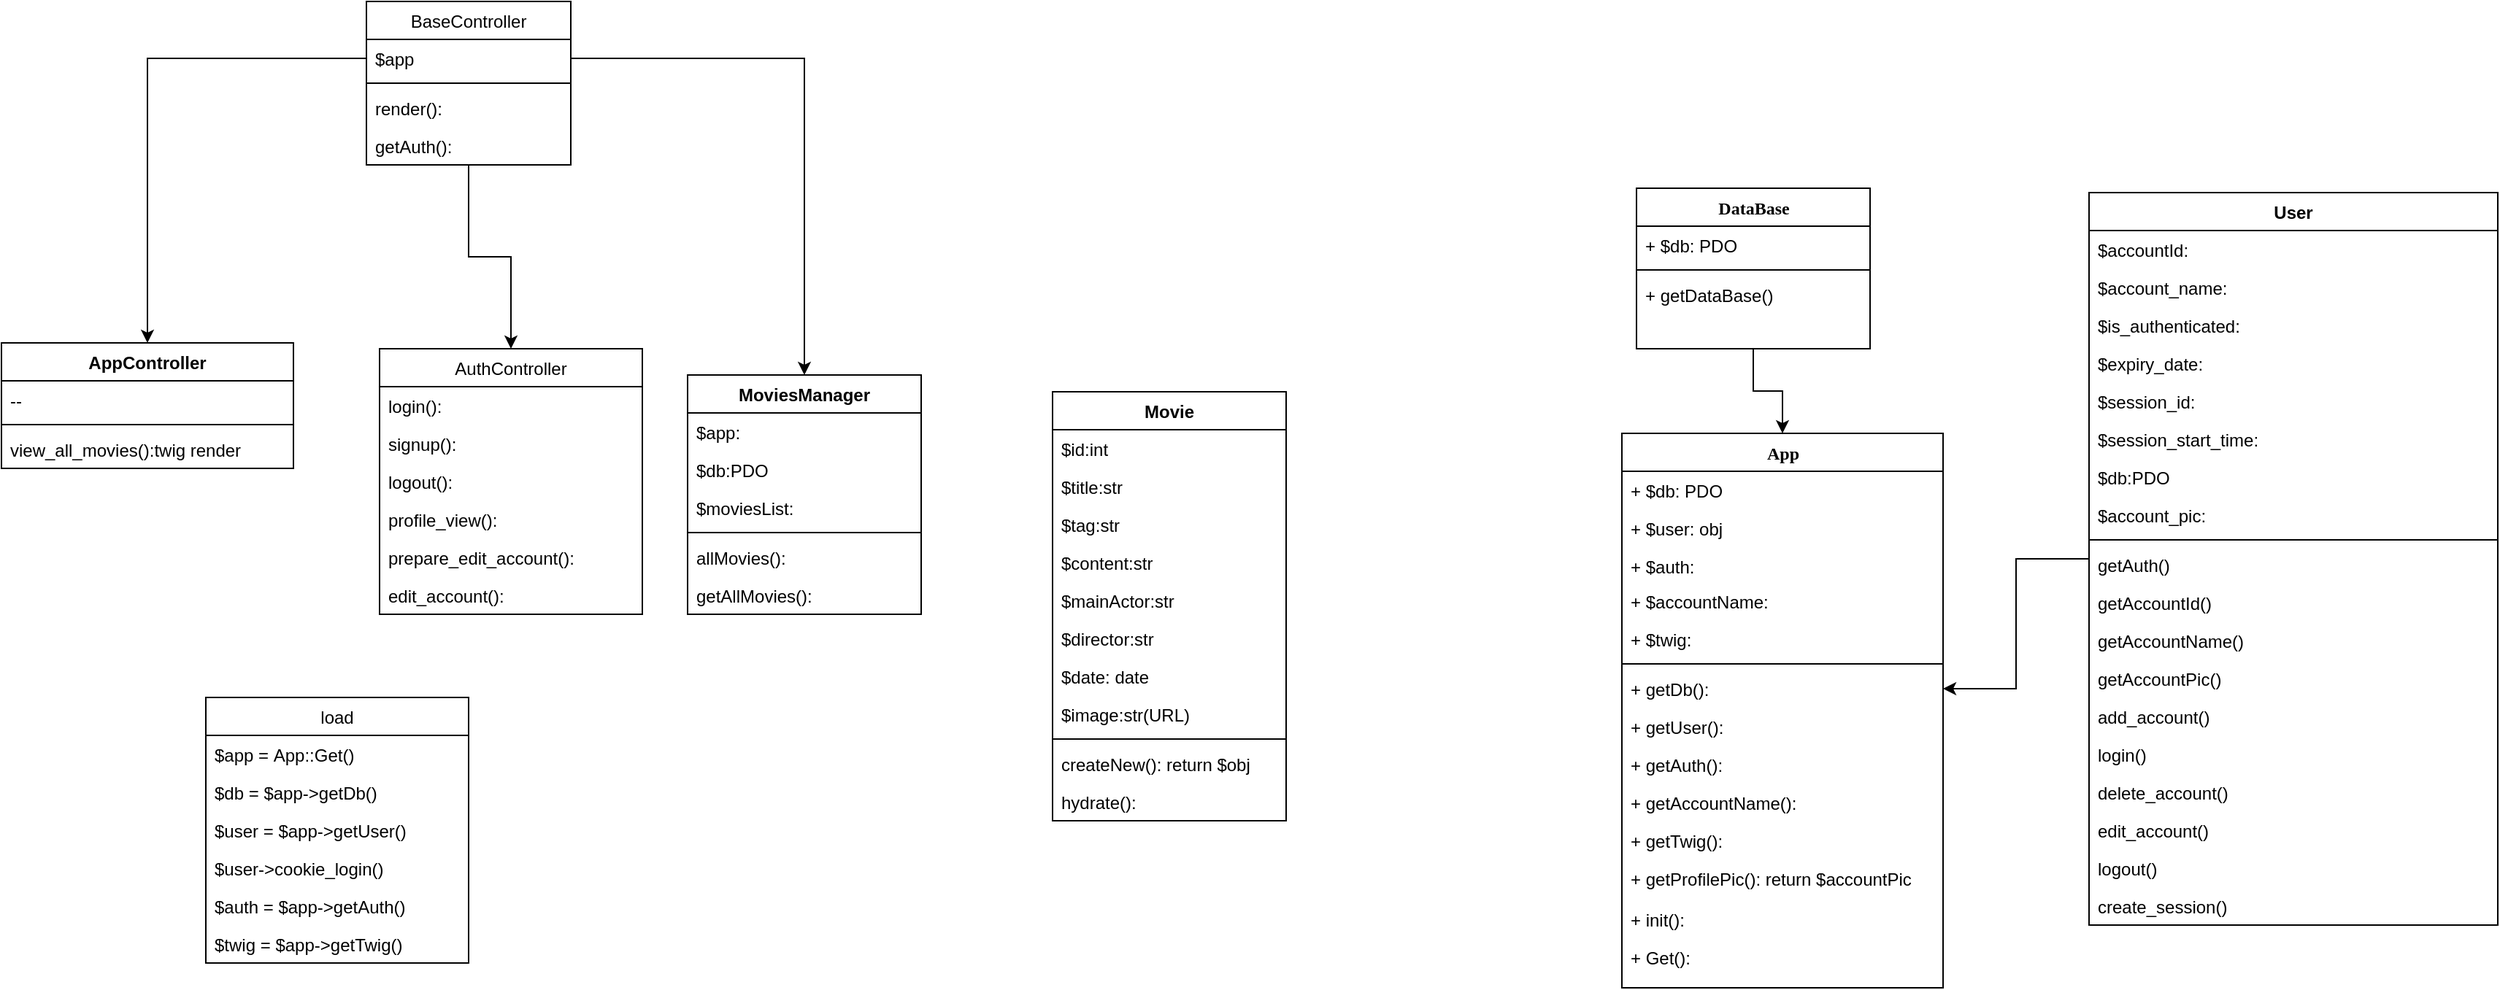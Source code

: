 <mxfile version="12.2.6" type="device" pages="1"><diagram name="Page-1" id="9f46799a-70d6-7492-0946-bef42562c5a5"><mxGraphModel dx="1005" dy="533" grid="1" gridSize="10" guides="1" tooltips="1" connect="1" arrows="1" fold="1" page="1" pageScale="1" pageWidth="1169" pageHeight="827" background="#ffffff" math="0" shadow="0"><root><mxCell id="0"/><mxCell id="1" parent="0"/><mxCell id="qFZwAq0Wggv7g67LgT4I-54" value="" style="edgeStyle=orthogonalEdgeStyle;rounded=0;orthogonalLoop=1;jettySize=auto;html=1;entryX=0.5;entryY=0;entryDx=0;entryDy=0;" parent="1" source="78961159f06e98e8-56" target="78961159f06e98e8-108" edge="1"><mxGeometry relative="1" as="geometry"/></mxCell><mxCell id="78961159f06e98e8-56" value="DataBase" style="swimlane;html=1;fontStyle=1;align=center;verticalAlign=top;childLayout=stackLayout;horizontal=1;startSize=26;horizontalStack=0;resizeParent=1;resizeLast=0;collapsible=1;marginBottom=0;swimlaneFillColor=#ffffff;rounded=0;shadow=0;comic=0;labelBackgroundColor=none;strokeColor=#000000;strokeWidth=1;fillColor=none;fontFamily=Verdana;fontSize=12;fontColor=#000000;" parent="1" vertex="1"><mxGeometry x="1320" y="138" width="160" height="110" as="geometry"><mxRectangle x="40" y="44.0" width="100" height="26" as="alternateBounds"/></mxGeometry></mxCell><mxCell id="78961159f06e98e8-57" value="+ $db: PDO" style="text;html=1;strokeColor=none;fillColor=none;align=left;verticalAlign=top;spacingLeft=4;spacingRight=4;whiteSpace=wrap;overflow=hidden;rotatable=0;points=[[0,0.5],[1,0.5]];portConstraint=eastwest;" parent="78961159f06e98e8-56" vertex="1"><mxGeometry y="26" width="160" height="26" as="geometry"/></mxCell><mxCell id="78961159f06e98e8-64" value="" style="line;html=1;strokeWidth=1;fillColor=none;align=left;verticalAlign=middle;spacingTop=-1;spacingLeft=3;spacingRight=3;rotatable=0;labelPosition=right;points=[];portConstraint=eastwest;" parent="78961159f06e98e8-56" vertex="1"><mxGeometry y="52" width="160" height="8" as="geometry"/></mxCell><mxCell id="78961159f06e98e8-65" value="+ getDataBase()" style="text;html=1;strokeColor=none;fillColor=none;align=left;verticalAlign=top;spacingLeft=4;spacingRight=4;whiteSpace=wrap;overflow=hidden;rotatable=0;points=[[0,0.5],[1,0.5]];portConstraint=eastwest;" parent="78961159f06e98e8-56" vertex="1"><mxGeometry y="60" width="160" height="26" as="geometry"/></mxCell><mxCell id="78961159f06e98e8-108" value="App" style="swimlane;html=1;fontStyle=1;align=center;verticalAlign=top;childLayout=stackLayout;horizontal=1;startSize=26;horizontalStack=0;resizeParent=1;resizeLast=0;collapsible=1;marginBottom=0;swimlaneFillColor=#ffffff;rounded=0;shadow=0;comic=0;labelBackgroundColor=none;strokeColor=#000000;strokeWidth=1;fillColor=none;fontFamily=Verdana;fontSize=12;fontColor=#000000;" parent="1" vertex="1"><mxGeometry x="1310" y="306" width="220" height="380" as="geometry"><mxRectangle x="250" y="44.0" width="100" height="26" as="alternateBounds"/></mxGeometry></mxCell><mxCell id="78961159f06e98e8-109" value="&lt;div&gt;+ $db: PDO&lt;/div&gt;" style="text;html=1;strokeColor=none;fillColor=none;align=left;verticalAlign=top;spacingLeft=4;spacingRight=4;whiteSpace=wrap;overflow=hidden;rotatable=0;points=[[0,0.5],[1,0.5]];portConstraint=eastwest;" parent="78961159f06e98e8-108" vertex="1"><mxGeometry y="26" width="220" height="26" as="geometry"/></mxCell><mxCell id="78961159f06e98e8-110" value="+ $user: obj" style="text;html=1;strokeColor=none;fillColor=none;align=left;verticalAlign=top;spacingLeft=4;spacingRight=4;whiteSpace=wrap;overflow=hidden;rotatable=0;points=[[0,0.5],[1,0.5]];portConstraint=eastwest;" parent="78961159f06e98e8-108" vertex="1"><mxGeometry y="52" width="220" height="26" as="geometry"/></mxCell><mxCell id="QEfHN6XDftBdcsjIo0OV-11" value="+ $auth:" style="text;html=1;strokeColor=none;fillColor=none;align=left;verticalAlign=top;spacingLeft=4;spacingRight=4;whiteSpace=wrap;overflow=hidden;rotatable=0;points=[[0,0.5],[1,0.5]];portConstraint=eastwest;" parent="78961159f06e98e8-108" vertex="1"><mxGeometry y="78" width="220" height="24" as="geometry"/></mxCell><mxCell id="78961159f06e98e8-117" value="+ $accountName:" style="text;html=1;strokeColor=none;fillColor=none;align=left;verticalAlign=top;spacingLeft=4;spacingRight=4;whiteSpace=wrap;overflow=hidden;rotatable=0;points=[[0,0.5],[1,0.5]];portConstraint=eastwest;" parent="78961159f06e98e8-108" vertex="1"><mxGeometry y="102" width="220" height="26" as="geometry"/></mxCell><mxCell id="78961159f06e98e8-120" value="+ $twig:" style="text;html=1;strokeColor=none;fillColor=none;align=left;verticalAlign=top;spacingLeft=4;spacingRight=4;whiteSpace=wrap;overflow=hidden;rotatable=0;points=[[0,0.5],[1,0.5]];portConstraint=eastwest;" parent="78961159f06e98e8-108" vertex="1"><mxGeometry y="128" width="220" height="26" as="geometry"/></mxCell><mxCell id="78961159f06e98e8-116" value="" style="line;html=1;strokeWidth=1;fillColor=none;align=left;verticalAlign=middle;spacingTop=-1;spacingLeft=3;spacingRight=3;rotatable=0;labelPosition=right;points=[];portConstraint=eastwest;" parent="78961159f06e98e8-108" vertex="1"><mxGeometry y="154" width="220" height="8" as="geometry"/></mxCell><mxCell id="QEfHN6XDftBdcsjIo0OV-19" value="&lt;div&gt;+ getDb():&lt;/div&gt;" style="text;html=1;strokeColor=none;fillColor=none;align=left;verticalAlign=top;spacingLeft=4;spacingRight=4;whiteSpace=wrap;overflow=hidden;rotatable=0;points=[[0,0.5],[1,0.5]];portConstraint=eastwest;" parent="78961159f06e98e8-108" vertex="1"><mxGeometry y="162" width="220" height="26" as="geometry"/></mxCell><mxCell id="QEfHN6XDftBdcsjIo0OV-20" value="&lt;div&gt;+ getUser():&lt;/div&gt;" style="text;html=1;strokeColor=none;fillColor=none;align=left;verticalAlign=top;spacingLeft=4;spacingRight=4;whiteSpace=wrap;overflow=hidden;rotatable=0;points=[[0,0.5],[1,0.5]];portConstraint=eastwest;" parent="78961159f06e98e8-108" vertex="1"><mxGeometry y="188" width="220" height="26" as="geometry"/></mxCell><mxCell id="QEfHN6XDftBdcsjIo0OV-22" value="&lt;div&gt;+ getAuth():&lt;/div&gt;" style="text;html=1;strokeColor=none;fillColor=none;align=left;verticalAlign=top;spacingLeft=4;spacingRight=4;whiteSpace=wrap;overflow=hidden;rotatable=0;points=[[0,0.5],[1,0.5]];portConstraint=eastwest;" parent="78961159f06e98e8-108" vertex="1"><mxGeometry y="214" width="220" height="26" as="geometry"/></mxCell><mxCell id="QEfHN6XDftBdcsjIo0OV-23" value="&lt;div&gt;+ getAccountName():&lt;/div&gt;" style="text;html=1;strokeColor=none;fillColor=none;align=left;verticalAlign=top;spacingLeft=4;spacingRight=4;whiteSpace=wrap;overflow=hidden;rotatable=0;points=[[0,0.5],[1,0.5]];portConstraint=eastwest;" parent="78961159f06e98e8-108" vertex="1"><mxGeometry y="240" width="220" height="26" as="geometry"/></mxCell><mxCell id="QEfHN6XDftBdcsjIo0OV-21" value="&lt;div&gt;+ getTwig():&lt;/div&gt;" style="text;html=1;strokeColor=none;fillColor=none;align=left;verticalAlign=top;spacingLeft=4;spacingRight=4;whiteSpace=wrap;overflow=hidden;rotatable=0;points=[[0,0.5],[1,0.5]];portConstraint=eastwest;" parent="78961159f06e98e8-108" vertex="1"><mxGeometry y="266" width="220" height="26" as="geometry"/></mxCell><mxCell id="QEfHN6XDftBdcsjIo0OV-24" value="&lt;div&gt;+ getProfilePic(): return $accountPic&lt;br&gt;&lt;/div&gt;" style="text;html=1;strokeColor=none;fillColor=none;align=left;verticalAlign=top;spacingLeft=4;spacingRight=4;whiteSpace=wrap;overflow=hidden;rotatable=0;points=[[0,0.5],[1,0.5]];portConstraint=eastwest;" parent="78961159f06e98e8-108" vertex="1"><mxGeometry y="292" width="220" height="28" as="geometry"/></mxCell><mxCell id="QEfHN6XDftBdcsjIo0OV-25" value="&lt;div&gt;+ init():&lt;/div&gt;" style="text;html=1;strokeColor=none;fillColor=none;align=left;verticalAlign=top;spacingLeft=4;spacingRight=4;whiteSpace=wrap;overflow=hidden;rotatable=0;points=[[0,0.5],[1,0.5]];portConstraint=eastwest;" parent="78961159f06e98e8-108" vertex="1"><mxGeometry y="320" width="220" height="26" as="geometry"/></mxCell><mxCell id="QEfHN6XDftBdcsjIo0OV-26" value="&lt;div&gt;+ Get():&lt;/div&gt;" style="text;html=1;strokeColor=none;fillColor=none;align=left;verticalAlign=top;spacingLeft=4;spacingRight=4;whiteSpace=wrap;overflow=hidden;rotatable=0;points=[[0,0.5],[1,0.5]];portConstraint=eastwest;" parent="78961159f06e98e8-108" vertex="1"><mxGeometry y="346" width="220" height="26" as="geometry"/></mxCell><mxCell id="QEfHN6XDftBdcsjIo0OV-14" value="Movie" style="swimlane;fontStyle=1;align=center;verticalAlign=top;childLayout=stackLayout;horizontal=1;startSize=26;horizontalStack=0;resizeParent=1;resizeParentMax=0;resizeLast=0;collapsible=1;marginBottom=0;" parent="1" vertex="1"><mxGeometry x="920" y="277.5" width="160" height="294" as="geometry"/></mxCell><mxCell id="QEfHN6XDftBdcsjIo0OV-15" value="$id:int" style="text;strokeColor=none;fillColor=none;align=left;verticalAlign=top;spacingLeft=4;spacingRight=4;overflow=hidden;rotatable=0;points=[[0,0.5],[1,0.5]];portConstraint=eastwest;" parent="QEfHN6XDftBdcsjIo0OV-14" vertex="1"><mxGeometry y="26" width="160" height="26" as="geometry"/></mxCell><mxCell id="QEfHN6XDftBdcsjIo0OV-18" value="$title:str" style="text;strokeColor=none;fillColor=none;align=left;verticalAlign=top;spacingLeft=4;spacingRight=4;overflow=hidden;rotatable=0;points=[[0,0.5],[1,0.5]];portConstraint=eastwest;" parent="QEfHN6XDftBdcsjIo0OV-14" vertex="1"><mxGeometry y="52" width="160" height="26" as="geometry"/></mxCell><mxCell id="QEfHN6XDftBdcsjIo0OV-17" value="$tag:str" style="text;strokeColor=none;fillColor=none;align=left;verticalAlign=top;spacingLeft=4;spacingRight=4;overflow=hidden;rotatable=0;points=[[0,0.5],[1,0.5]];portConstraint=eastwest;" parent="QEfHN6XDftBdcsjIo0OV-14" vertex="1"><mxGeometry y="78" width="160" height="26" as="geometry"/></mxCell><mxCell id="QEfHN6XDftBdcsjIo0OV-27" value="$content:str" style="text;strokeColor=none;fillColor=none;align=left;verticalAlign=top;spacingLeft=4;spacingRight=4;overflow=hidden;rotatable=0;points=[[0,0.5],[1,0.5]];portConstraint=eastwest;" parent="QEfHN6XDftBdcsjIo0OV-14" vertex="1"><mxGeometry y="104" width="160" height="26" as="geometry"/></mxCell><mxCell id="QEfHN6XDftBdcsjIo0OV-28" value="$mainActor:str" style="text;strokeColor=none;fillColor=none;align=left;verticalAlign=top;spacingLeft=4;spacingRight=4;overflow=hidden;rotatable=0;points=[[0,0.5],[1,0.5]];portConstraint=eastwest;" parent="QEfHN6XDftBdcsjIo0OV-14" vertex="1"><mxGeometry y="130" width="160" height="26" as="geometry"/></mxCell><mxCell id="QEfHN6XDftBdcsjIo0OV-29" value="$director:str" style="text;strokeColor=none;fillColor=none;align=left;verticalAlign=top;spacingLeft=4;spacingRight=4;overflow=hidden;rotatable=0;points=[[0,0.5],[1,0.5]];portConstraint=eastwest;" parent="QEfHN6XDftBdcsjIo0OV-14" vertex="1"><mxGeometry y="156" width="160" height="26" as="geometry"/></mxCell><mxCell id="QEfHN6XDftBdcsjIo0OV-30" value="$date: date" style="text;strokeColor=none;fillColor=none;align=left;verticalAlign=top;spacingLeft=4;spacingRight=4;overflow=hidden;rotatable=0;points=[[0,0.5],[1,0.5]];portConstraint=eastwest;" parent="QEfHN6XDftBdcsjIo0OV-14" vertex="1"><mxGeometry y="182" width="160" height="26" as="geometry"/></mxCell><mxCell id="QEfHN6XDftBdcsjIo0OV-31" value="$image:str(URL)" style="text;strokeColor=none;fillColor=none;align=left;verticalAlign=top;spacingLeft=4;spacingRight=4;overflow=hidden;rotatable=0;points=[[0,0.5],[1,0.5]];portConstraint=eastwest;" parent="QEfHN6XDftBdcsjIo0OV-14" vertex="1"><mxGeometry y="208" width="160" height="26" as="geometry"/></mxCell><mxCell id="QEfHN6XDftBdcsjIo0OV-16" value="" style="line;strokeWidth=1;fillColor=none;align=left;verticalAlign=middle;spacingTop=-1;spacingLeft=3;spacingRight=3;rotatable=0;labelPosition=right;points=[];portConstraint=eastwest;" parent="QEfHN6XDftBdcsjIo0OV-14" vertex="1"><mxGeometry y="234" width="160" height="8" as="geometry"/></mxCell><mxCell id="QEfHN6XDftBdcsjIo0OV-32" value="createNew(): return $obj" style="text;strokeColor=none;fillColor=none;align=left;verticalAlign=top;spacingLeft=4;spacingRight=4;overflow=hidden;rotatable=0;points=[[0,0.5],[1,0.5]];portConstraint=eastwest;" parent="QEfHN6XDftBdcsjIo0OV-14" vertex="1"><mxGeometry y="242" width="160" height="26" as="geometry"/></mxCell><mxCell id="QEfHN6XDftBdcsjIo0OV-33" value="hydrate():" style="text;strokeColor=none;fillColor=none;align=left;verticalAlign=top;spacingLeft=4;spacingRight=4;overflow=hidden;rotatable=0;points=[[0,0.5],[1,0.5]];portConstraint=eastwest;" parent="QEfHN6XDftBdcsjIo0OV-14" vertex="1"><mxGeometry y="268" width="160" height="26" as="geometry"/></mxCell><mxCell id="qFZwAq0Wggv7g67LgT4I-1" value="MoviesManager" style="swimlane;fontStyle=1;align=center;verticalAlign=top;childLayout=stackLayout;horizontal=1;startSize=26;horizontalStack=0;resizeParent=1;resizeParentMax=0;resizeLast=0;collapsible=1;marginBottom=0;" parent="1" vertex="1"><mxGeometry x="670" y="266" width="160" height="164" as="geometry"/></mxCell><mxCell id="qFZwAq0Wggv7g67LgT4I-2" value="$app:" style="text;strokeColor=none;fillColor=none;align=left;verticalAlign=top;spacingLeft=4;spacingRight=4;overflow=hidden;rotatable=0;points=[[0,0.5],[1,0.5]];portConstraint=eastwest;" parent="qFZwAq0Wggv7g67LgT4I-1" vertex="1"><mxGeometry y="26" width="160" height="26" as="geometry"/></mxCell><mxCell id="qFZwAq0Wggv7g67LgT4I-9" value="$db:PDO" style="text;strokeColor=none;fillColor=none;align=left;verticalAlign=top;spacingLeft=4;spacingRight=4;overflow=hidden;rotatable=0;points=[[0,0.5],[1,0.5]];portConstraint=eastwest;" parent="qFZwAq0Wggv7g67LgT4I-1" vertex="1"><mxGeometry y="52" width="160" height="26" as="geometry"/></mxCell><mxCell id="qFZwAq0Wggv7g67LgT4I-10" value="$moviesList:" style="text;strokeColor=none;fillColor=none;align=left;verticalAlign=top;spacingLeft=4;spacingRight=4;overflow=hidden;rotatable=0;points=[[0,0.5],[1,0.5]];portConstraint=eastwest;" parent="qFZwAq0Wggv7g67LgT4I-1" vertex="1"><mxGeometry y="78" width="160" height="26" as="geometry"/></mxCell><mxCell id="qFZwAq0Wggv7g67LgT4I-3" value="" style="line;strokeWidth=1;fillColor=none;align=left;verticalAlign=middle;spacingTop=-1;spacingLeft=3;spacingRight=3;rotatable=0;labelPosition=right;points=[];portConstraint=eastwest;" parent="qFZwAq0Wggv7g67LgT4I-1" vertex="1"><mxGeometry y="104" width="160" height="8" as="geometry"/></mxCell><mxCell id="qFZwAq0Wggv7g67LgT4I-4" value="allMovies():" style="text;strokeColor=none;fillColor=none;align=left;verticalAlign=top;spacingLeft=4;spacingRight=4;overflow=hidden;rotatable=0;points=[[0,0.5],[1,0.5]];portConstraint=eastwest;" parent="qFZwAq0Wggv7g67LgT4I-1" vertex="1"><mxGeometry y="112" width="160" height="26" as="geometry"/></mxCell><mxCell id="qFZwAq0Wggv7g67LgT4I-11" value="getAllMovies():" style="text;strokeColor=none;fillColor=none;align=left;verticalAlign=top;spacingLeft=4;spacingRight=4;overflow=hidden;rotatable=0;points=[[0,0.5],[1,0.5]];portConstraint=eastwest;" parent="qFZwAq0Wggv7g67LgT4I-1" vertex="1"><mxGeometry y="138" width="160" height="26" as="geometry"/></mxCell><mxCell id="qFZwAq0Wggv7g67LgT4I-12" value="AppController" style="swimlane;fontStyle=1;align=center;verticalAlign=top;childLayout=stackLayout;horizontal=1;startSize=26;horizontalStack=0;resizeParent=1;resizeParentMax=0;resizeLast=0;collapsible=1;marginBottom=0;" parent="1" vertex="1"><mxGeometry x="200" y="244" width="200" height="86" as="geometry"/></mxCell><mxCell id="qFZwAq0Wggv7g67LgT4I-13" value="--" style="text;strokeColor=none;fillColor=none;align=left;verticalAlign=top;spacingLeft=4;spacingRight=4;overflow=hidden;rotatable=0;points=[[0,0.5],[1,0.5]];portConstraint=eastwest;" parent="qFZwAq0Wggv7g67LgT4I-12" vertex="1"><mxGeometry y="26" width="200" height="26" as="geometry"/></mxCell><mxCell id="qFZwAq0Wggv7g67LgT4I-14" value="" style="line;strokeWidth=1;fillColor=none;align=left;verticalAlign=middle;spacingTop=-1;spacingLeft=3;spacingRight=3;rotatable=0;labelPosition=right;points=[];portConstraint=eastwest;" parent="qFZwAq0Wggv7g67LgT4I-12" vertex="1"><mxGeometry y="52" width="200" height="8" as="geometry"/></mxCell><mxCell id="qFZwAq0Wggv7g67LgT4I-15" value="view_all_movies():twig render" style="text;strokeColor=none;fillColor=none;align=left;verticalAlign=top;spacingLeft=4;spacingRight=4;overflow=hidden;rotatable=0;points=[[0,0.5],[1,0.5]];portConstraint=eastwest;" parent="qFZwAq0Wggv7g67LgT4I-12" vertex="1"><mxGeometry y="60" width="200" height="26" as="geometry"/></mxCell><mxCell id="qFZwAq0Wggv7g67LgT4I-20" value="AuthController" style="swimlane;fontStyle=0;childLayout=stackLayout;horizontal=1;startSize=26;fillColor=none;horizontalStack=0;resizeParent=1;resizeParentMax=0;resizeLast=0;collapsible=1;marginBottom=0;" parent="1" vertex="1"><mxGeometry x="459" y="248" width="180" height="182" as="geometry"/></mxCell><mxCell id="qFZwAq0Wggv7g67LgT4I-21" value="login():" style="text;strokeColor=none;fillColor=none;align=left;verticalAlign=top;spacingLeft=4;spacingRight=4;overflow=hidden;rotatable=0;points=[[0,0.5],[1,0.5]];portConstraint=eastwest;" parent="qFZwAq0Wggv7g67LgT4I-20" vertex="1"><mxGeometry y="26" width="180" height="26" as="geometry"/></mxCell><mxCell id="qFZwAq0Wggv7g67LgT4I-22" value="signup():" style="text;strokeColor=none;fillColor=none;align=left;verticalAlign=top;spacingLeft=4;spacingRight=4;overflow=hidden;rotatable=0;points=[[0,0.5],[1,0.5]];portConstraint=eastwest;" parent="qFZwAq0Wggv7g67LgT4I-20" vertex="1"><mxGeometry y="52" width="180" height="26" as="geometry"/></mxCell><mxCell id="qFZwAq0Wggv7g67LgT4I-23" value="logout():" style="text;strokeColor=none;fillColor=none;align=left;verticalAlign=top;spacingLeft=4;spacingRight=4;overflow=hidden;rotatable=0;points=[[0,0.5],[1,0.5]];portConstraint=eastwest;" parent="qFZwAq0Wggv7g67LgT4I-20" vertex="1"><mxGeometry y="78" width="180" height="26" as="geometry"/></mxCell><mxCell id="qFZwAq0Wggv7g67LgT4I-24" value="profile_view():" style="text;strokeColor=none;fillColor=none;align=left;verticalAlign=top;spacingLeft=4;spacingRight=4;overflow=hidden;rotatable=0;points=[[0,0.5],[1,0.5]];portConstraint=eastwest;" parent="qFZwAq0Wggv7g67LgT4I-20" vertex="1"><mxGeometry y="104" width="180" height="26" as="geometry"/></mxCell><mxCell id="qFZwAq0Wggv7g67LgT4I-25" value="prepare_edit_account():" style="text;strokeColor=none;fillColor=none;align=left;verticalAlign=top;spacingLeft=4;spacingRight=4;overflow=hidden;rotatable=0;points=[[0,0.5],[1,0.5]];portConstraint=eastwest;" parent="qFZwAq0Wggv7g67LgT4I-20" vertex="1"><mxGeometry y="130" width="180" height="26" as="geometry"/></mxCell><mxCell id="qFZwAq0Wggv7g67LgT4I-26" value="edit_account():" style="text;strokeColor=none;fillColor=none;align=left;verticalAlign=top;spacingLeft=4;spacingRight=4;overflow=hidden;rotatable=0;points=[[0,0.5],[1,0.5]];portConstraint=eastwest;" parent="qFZwAq0Wggv7g67LgT4I-20" vertex="1"><mxGeometry y="156" width="180" height="26" as="geometry"/></mxCell><mxCell id="qFZwAq0Wggv7g67LgT4I-53" value="" style="edgeStyle=orthogonalEdgeStyle;rounded=0;orthogonalLoop=1;jettySize=auto;html=1;entryX=0.5;entryY=0;entryDx=0;entryDy=0;exitX=0;exitY=0.5;exitDx=0;exitDy=0;" parent="1" source="qFZwAq0Wggv7g67LgT4I-28" target="qFZwAq0Wggv7g67LgT4I-12" edge="1"><mxGeometry relative="1" as="geometry"/></mxCell><mxCell id="qFZwAq0Wggv7g67LgT4I-86" value="" style="edgeStyle=orthogonalEdgeStyle;rounded=0;orthogonalLoop=1;jettySize=auto;html=1;entryX=0.5;entryY=0;entryDx=0;entryDy=0;" parent="1" source="qFZwAq0Wggv7g67LgT4I-27" target="qFZwAq0Wggv7g67LgT4I-20" edge="1"><mxGeometry relative="1" as="geometry"/></mxCell><mxCell id="qFZwAq0Wggv7g67LgT4I-92" value="" style="edgeStyle=orthogonalEdgeStyle;rounded=0;orthogonalLoop=1;jettySize=auto;html=1;exitX=1;exitY=0.5;exitDx=0;exitDy=0;" parent="1" source="qFZwAq0Wggv7g67LgT4I-28" target="qFZwAq0Wggv7g67LgT4I-1" edge="1"><mxGeometry relative="1" as="geometry"><mxPoint x="670" y="66" as="targetPoint"/></mxGeometry></mxCell><mxCell id="qFZwAq0Wggv7g67LgT4I-27" value="BaseController" style="swimlane;fontStyle=0;childLayout=stackLayout;horizontal=1;startSize=26;fillColor=none;horizontalStack=0;resizeParent=1;resizeParentMax=0;resizeLast=0;collapsible=1;marginBottom=0;" parent="1" vertex="1"><mxGeometry x="450" y="10" width="140" height="112" as="geometry"/></mxCell><mxCell id="qFZwAq0Wggv7g67LgT4I-28" value="$app" style="text;strokeColor=none;fillColor=none;align=left;verticalAlign=top;spacingLeft=4;spacingRight=4;overflow=hidden;rotatable=0;points=[[0,0.5],[1,0.5]];portConstraint=eastwest;" parent="qFZwAq0Wggv7g67LgT4I-27" vertex="1"><mxGeometry y="26" width="140" height="26" as="geometry"/></mxCell><mxCell id="qFZwAq0Wggv7g67LgT4I-31" value="" style="line;html=1;strokeWidth=1;fillColor=none;align=left;verticalAlign=middle;spacingTop=-1;spacingLeft=3;spacingRight=3;rotatable=0;labelPosition=right;points=[];portConstraint=eastwest;" parent="qFZwAq0Wggv7g67LgT4I-27" vertex="1"><mxGeometry y="52" width="140" height="8" as="geometry"/></mxCell><mxCell id="qFZwAq0Wggv7g67LgT4I-29" value="render():" style="text;strokeColor=none;fillColor=none;align=left;verticalAlign=top;spacingLeft=4;spacingRight=4;overflow=hidden;rotatable=0;points=[[0,0.5],[1,0.5]];portConstraint=eastwest;" parent="qFZwAq0Wggv7g67LgT4I-27" vertex="1"><mxGeometry y="60" width="140" height="26" as="geometry"/></mxCell><mxCell id="qFZwAq0Wggv7g67LgT4I-30" value="getAuth():" style="text;strokeColor=none;fillColor=none;align=left;verticalAlign=top;spacingLeft=4;spacingRight=4;overflow=hidden;rotatable=0;points=[[0,0.5],[1,0.5]];portConstraint=eastwest;" parent="qFZwAq0Wggv7g67LgT4I-27" vertex="1"><mxGeometry y="86" width="140" height="26" as="geometry"/></mxCell><mxCell id="qFZwAq0Wggv7g67LgT4I-77" style="edgeStyle=orthogonalEdgeStyle;rounded=0;orthogonalLoop=1;jettySize=auto;html=1;entryX=1;entryY=0.5;entryDx=0;entryDy=0;" parent="1" source="qFZwAq0Wggv7g67LgT4I-32" target="QEfHN6XDftBdcsjIo0OV-19" edge="1"><mxGeometry relative="1" as="geometry"/></mxCell><mxCell id="qFZwAq0Wggv7g67LgT4I-32" value="User" style="swimlane;fontStyle=1;align=center;verticalAlign=top;childLayout=stackLayout;horizontal=1;startSize=26;horizontalStack=0;resizeParent=1;resizeParentMax=0;resizeLast=0;collapsible=1;marginBottom=0;" parent="1" vertex="1"><mxGeometry x="1630" y="141" width="280" height="502" as="geometry"/></mxCell><mxCell id="qFZwAq0Wggv7g67LgT4I-33" value="$accountId:" style="text;strokeColor=none;fillColor=none;align=left;verticalAlign=top;spacingLeft=4;spacingRight=4;overflow=hidden;rotatable=0;points=[[0,0.5],[1,0.5]];portConstraint=eastwest;" parent="qFZwAq0Wggv7g67LgT4I-32" vertex="1"><mxGeometry y="26" width="280" height="26" as="geometry"/></mxCell><mxCell id="qFZwAq0Wggv7g67LgT4I-36" value="$account_name:" style="text;strokeColor=none;fillColor=none;align=left;verticalAlign=top;spacingLeft=4;spacingRight=4;overflow=hidden;rotatable=0;points=[[0,0.5],[1,0.5]];portConstraint=eastwest;" parent="qFZwAq0Wggv7g67LgT4I-32" vertex="1"><mxGeometry y="52" width="280" height="26" as="geometry"/></mxCell><mxCell id="qFZwAq0Wggv7g67LgT4I-37" value="$is_authenticated:" style="text;strokeColor=none;fillColor=none;align=left;verticalAlign=top;spacingLeft=4;spacingRight=4;overflow=hidden;rotatable=0;points=[[0,0.5],[1,0.5]];portConstraint=eastwest;" parent="qFZwAq0Wggv7g67LgT4I-32" vertex="1"><mxGeometry y="78" width="280" height="26" as="geometry"/></mxCell><mxCell id="qFZwAq0Wggv7g67LgT4I-38" value="$expiry_date:" style="text;strokeColor=none;fillColor=none;align=left;verticalAlign=top;spacingLeft=4;spacingRight=4;overflow=hidden;rotatable=0;points=[[0,0.5],[1,0.5]];portConstraint=eastwest;" parent="qFZwAq0Wggv7g67LgT4I-32" vertex="1"><mxGeometry y="104" width="280" height="26" as="geometry"/></mxCell><mxCell id="qFZwAq0Wggv7g67LgT4I-39" value="$session_id:" style="text;strokeColor=none;fillColor=none;align=left;verticalAlign=top;spacingLeft=4;spacingRight=4;overflow=hidden;rotatable=0;points=[[0,0.5],[1,0.5]];portConstraint=eastwest;" parent="qFZwAq0Wggv7g67LgT4I-32" vertex="1"><mxGeometry y="130" width="280" height="26" as="geometry"/></mxCell><mxCell id="qFZwAq0Wggv7g67LgT4I-40" value="$session_start_time:" style="text;strokeColor=none;fillColor=none;align=left;verticalAlign=top;spacingLeft=4;spacingRight=4;overflow=hidden;rotatable=0;points=[[0,0.5],[1,0.5]];portConstraint=eastwest;" parent="qFZwAq0Wggv7g67LgT4I-32" vertex="1"><mxGeometry y="156" width="280" height="26" as="geometry"/></mxCell><mxCell id="qFZwAq0Wggv7g67LgT4I-41" value="$db:PDO" style="text;strokeColor=none;fillColor=none;align=left;verticalAlign=top;spacingLeft=4;spacingRight=4;overflow=hidden;rotatable=0;points=[[0,0.5],[1,0.5]];portConstraint=eastwest;" parent="qFZwAq0Wggv7g67LgT4I-32" vertex="1"><mxGeometry y="182" width="280" height="26" as="geometry"/></mxCell><mxCell id="qFZwAq0Wggv7g67LgT4I-42" value="$account_pic:" style="text;strokeColor=none;fillColor=none;align=left;verticalAlign=top;spacingLeft=4;spacingRight=4;overflow=hidden;rotatable=0;points=[[0,0.5],[1,0.5]];portConstraint=eastwest;" parent="qFZwAq0Wggv7g67LgT4I-32" vertex="1"><mxGeometry y="208" width="280" height="26" as="geometry"/></mxCell><mxCell id="qFZwAq0Wggv7g67LgT4I-34" value="" style="line;strokeWidth=1;fillColor=none;align=left;verticalAlign=middle;spacingTop=-1;spacingLeft=3;spacingRight=3;rotatable=0;labelPosition=right;points=[];portConstraint=eastwest;" parent="qFZwAq0Wggv7g67LgT4I-32" vertex="1"><mxGeometry y="234" width="280" height="8" as="geometry"/></mxCell><mxCell id="qFZwAq0Wggv7g67LgT4I-35" value="getAuth()" style="text;strokeColor=none;fillColor=none;align=left;verticalAlign=top;spacingLeft=4;spacingRight=4;overflow=hidden;rotatable=0;points=[[0,0.5],[1,0.5]];portConstraint=eastwest;" parent="qFZwAq0Wggv7g67LgT4I-32" vertex="1"><mxGeometry y="242" width="280" height="26" as="geometry"/></mxCell><mxCell id="qFZwAq0Wggv7g67LgT4I-43" value="getAccountId()" style="text;strokeColor=none;fillColor=none;align=left;verticalAlign=top;spacingLeft=4;spacingRight=4;overflow=hidden;rotatable=0;points=[[0,0.5],[1,0.5]];portConstraint=eastwest;" parent="qFZwAq0Wggv7g67LgT4I-32" vertex="1"><mxGeometry y="268" width="280" height="26" as="geometry"/></mxCell><mxCell id="qFZwAq0Wggv7g67LgT4I-44" value="getAccountName()" style="text;strokeColor=none;fillColor=none;align=left;verticalAlign=top;spacingLeft=4;spacingRight=4;overflow=hidden;rotatable=0;points=[[0,0.5],[1,0.5]];portConstraint=eastwest;" parent="qFZwAq0Wggv7g67LgT4I-32" vertex="1"><mxGeometry y="294" width="280" height="26" as="geometry"/></mxCell><mxCell id="qFZwAq0Wggv7g67LgT4I-45" value="getAccountPic()" style="text;strokeColor=none;fillColor=none;align=left;verticalAlign=top;spacingLeft=4;spacingRight=4;overflow=hidden;rotatable=0;points=[[0,0.5],[1,0.5]];portConstraint=eastwest;" parent="qFZwAq0Wggv7g67LgT4I-32" vertex="1"><mxGeometry y="320" width="280" height="26" as="geometry"/></mxCell><mxCell id="qFZwAq0Wggv7g67LgT4I-46" value="add_account()" style="text;strokeColor=none;fillColor=none;align=left;verticalAlign=top;spacingLeft=4;spacingRight=4;overflow=hidden;rotatable=0;points=[[0,0.5],[1,0.5]];portConstraint=eastwest;" parent="qFZwAq0Wggv7g67LgT4I-32" vertex="1"><mxGeometry y="346" width="280" height="26" as="geometry"/></mxCell><mxCell id="qFZwAq0Wggv7g67LgT4I-47" value="login()" style="text;strokeColor=none;fillColor=none;align=left;verticalAlign=top;spacingLeft=4;spacingRight=4;overflow=hidden;rotatable=0;points=[[0,0.5],[1,0.5]];portConstraint=eastwest;" parent="qFZwAq0Wggv7g67LgT4I-32" vertex="1"><mxGeometry y="372" width="280" height="26" as="geometry"/></mxCell><mxCell id="qFZwAq0Wggv7g67LgT4I-48" value="delete_account()" style="text;strokeColor=none;fillColor=none;align=left;verticalAlign=top;spacingLeft=4;spacingRight=4;overflow=hidden;rotatable=0;points=[[0,0.5],[1,0.5]];portConstraint=eastwest;" parent="qFZwAq0Wggv7g67LgT4I-32" vertex="1"><mxGeometry y="398" width="280" height="26" as="geometry"/></mxCell><mxCell id="qFZwAq0Wggv7g67LgT4I-49" value="edit_account()" style="text;strokeColor=none;fillColor=none;align=left;verticalAlign=top;spacingLeft=4;spacingRight=4;overflow=hidden;rotatable=0;points=[[0,0.5],[1,0.5]];portConstraint=eastwest;" parent="qFZwAq0Wggv7g67LgT4I-32" vertex="1"><mxGeometry y="424" width="280" height="26" as="geometry"/></mxCell><mxCell id="qFZwAq0Wggv7g67LgT4I-50" value="logout()" style="text;strokeColor=none;fillColor=none;align=left;verticalAlign=top;spacingLeft=4;spacingRight=4;overflow=hidden;rotatable=0;points=[[0,0.5],[1,0.5]];portConstraint=eastwest;" parent="qFZwAq0Wggv7g67LgT4I-32" vertex="1"><mxGeometry y="450" width="280" height="26" as="geometry"/></mxCell><mxCell id="qFZwAq0Wggv7g67LgT4I-51" value="create_session()" style="text;strokeColor=none;fillColor=none;align=left;verticalAlign=top;spacingLeft=4;spacingRight=4;overflow=hidden;rotatable=0;points=[[0,0.5],[1,0.5]];portConstraint=eastwest;" parent="qFZwAq0Wggv7g67LgT4I-32" vertex="1"><mxGeometry y="476" width="280" height="26" as="geometry"/></mxCell><mxCell id="qFZwAq0Wggv7g67LgT4I-93" value="load" style="swimlane;fontStyle=0;childLayout=stackLayout;horizontal=1;startSize=26;fillColor=none;horizontalStack=0;resizeParent=1;resizeParentMax=0;resizeLast=0;collapsible=1;marginBottom=0;" parent="1" vertex="1"><mxGeometry x="340" y="487" width="180" height="182" as="geometry"/></mxCell><mxCell id="qFZwAq0Wggv7g67LgT4I-94" value="$app = App::Get()" style="text;strokeColor=none;fillColor=none;align=left;verticalAlign=top;spacingLeft=4;spacingRight=4;overflow=hidden;rotatable=0;points=[[0,0.5],[1,0.5]];portConstraint=eastwest;" parent="qFZwAq0Wggv7g67LgT4I-93" vertex="1"><mxGeometry y="26" width="180" height="26" as="geometry"/></mxCell><mxCell id="qFZwAq0Wggv7g67LgT4I-95" value="$db = $app-&gt;getDb()" style="text;strokeColor=none;fillColor=none;align=left;verticalAlign=top;spacingLeft=4;spacingRight=4;overflow=hidden;rotatable=0;points=[[0,0.5],[1,0.5]];portConstraint=eastwest;" parent="qFZwAq0Wggv7g67LgT4I-93" vertex="1"><mxGeometry y="52" width="180" height="26" as="geometry"/></mxCell><mxCell id="qFZwAq0Wggv7g67LgT4I-96" value="$user = $app-&gt;getUser()" style="text;strokeColor=none;fillColor=none;align=left;verticalAlign=top;spacingLeft=4;spacingRight=4;overflow=hidden;rotatable=0;points=[[0,0.5],[1,0.5]];portConstraint=eastwest;" parent="qFZwAq0Wggv7g67LgT4I-93" vertex="1"><mxGeometry y="78" width="180" height="26" as="geometry"/></mxCell><mxCell id="qFZwAq0Wggv7g67LgT4I-97" value="$user-&gt;cookie_login()" style="text;strokeColor=none;fillColor=none;align=left;verticalAlign=top;spacingLeft=4;spacingRight=4;overflow=hidden;rotatable=0;points=[[0,0.5],[1,0.5]];portConstraint=eastwest;" parent="qFZwAq0Wggv7g67LgT4I-93" vertex="1"><mxGeometry y="104" width="180" height="26" as="geometry"/></mxCell><mxCell id="qFZwAq0Wggv7g67LgT4I-98" value="$auth = $app-&gt;getAuth()" style="text;strokeColor=none;fillColor=none;align=left;verticalAlign=top;spacingLeft=4;spacingRight=4;overflow=hidden;rotatable=0;points=[[0,0.5],[1,0.5]];portConstraint=eastwest;" parent="qFZwAq0Wggv7g67LgT4I-93" vertex="1"><mxGeometry y="130" width="180" height="26" as="geometry"/></mxCell><mxCell id="qFZwAq0Wggv7g67LgT4I-99" value="$twig = $app-&gt;getTwig()" style="text;strokeColor=none;fillColor=none;align=left;verticalAlign=top;spacingLeft=4;spacingRight=4;overflow=hidden;rotatable=0;points=[[0,0.5],[1,0.5]];portConstraint=eastwest;" parent="qFZwAq0Wggv7g67LgT4I-93" vertex="1"><mxGeometry y="156" width="180" height="26" as="geometry"/></mxCell></root></mxGraphModel></diagram></mxfile>